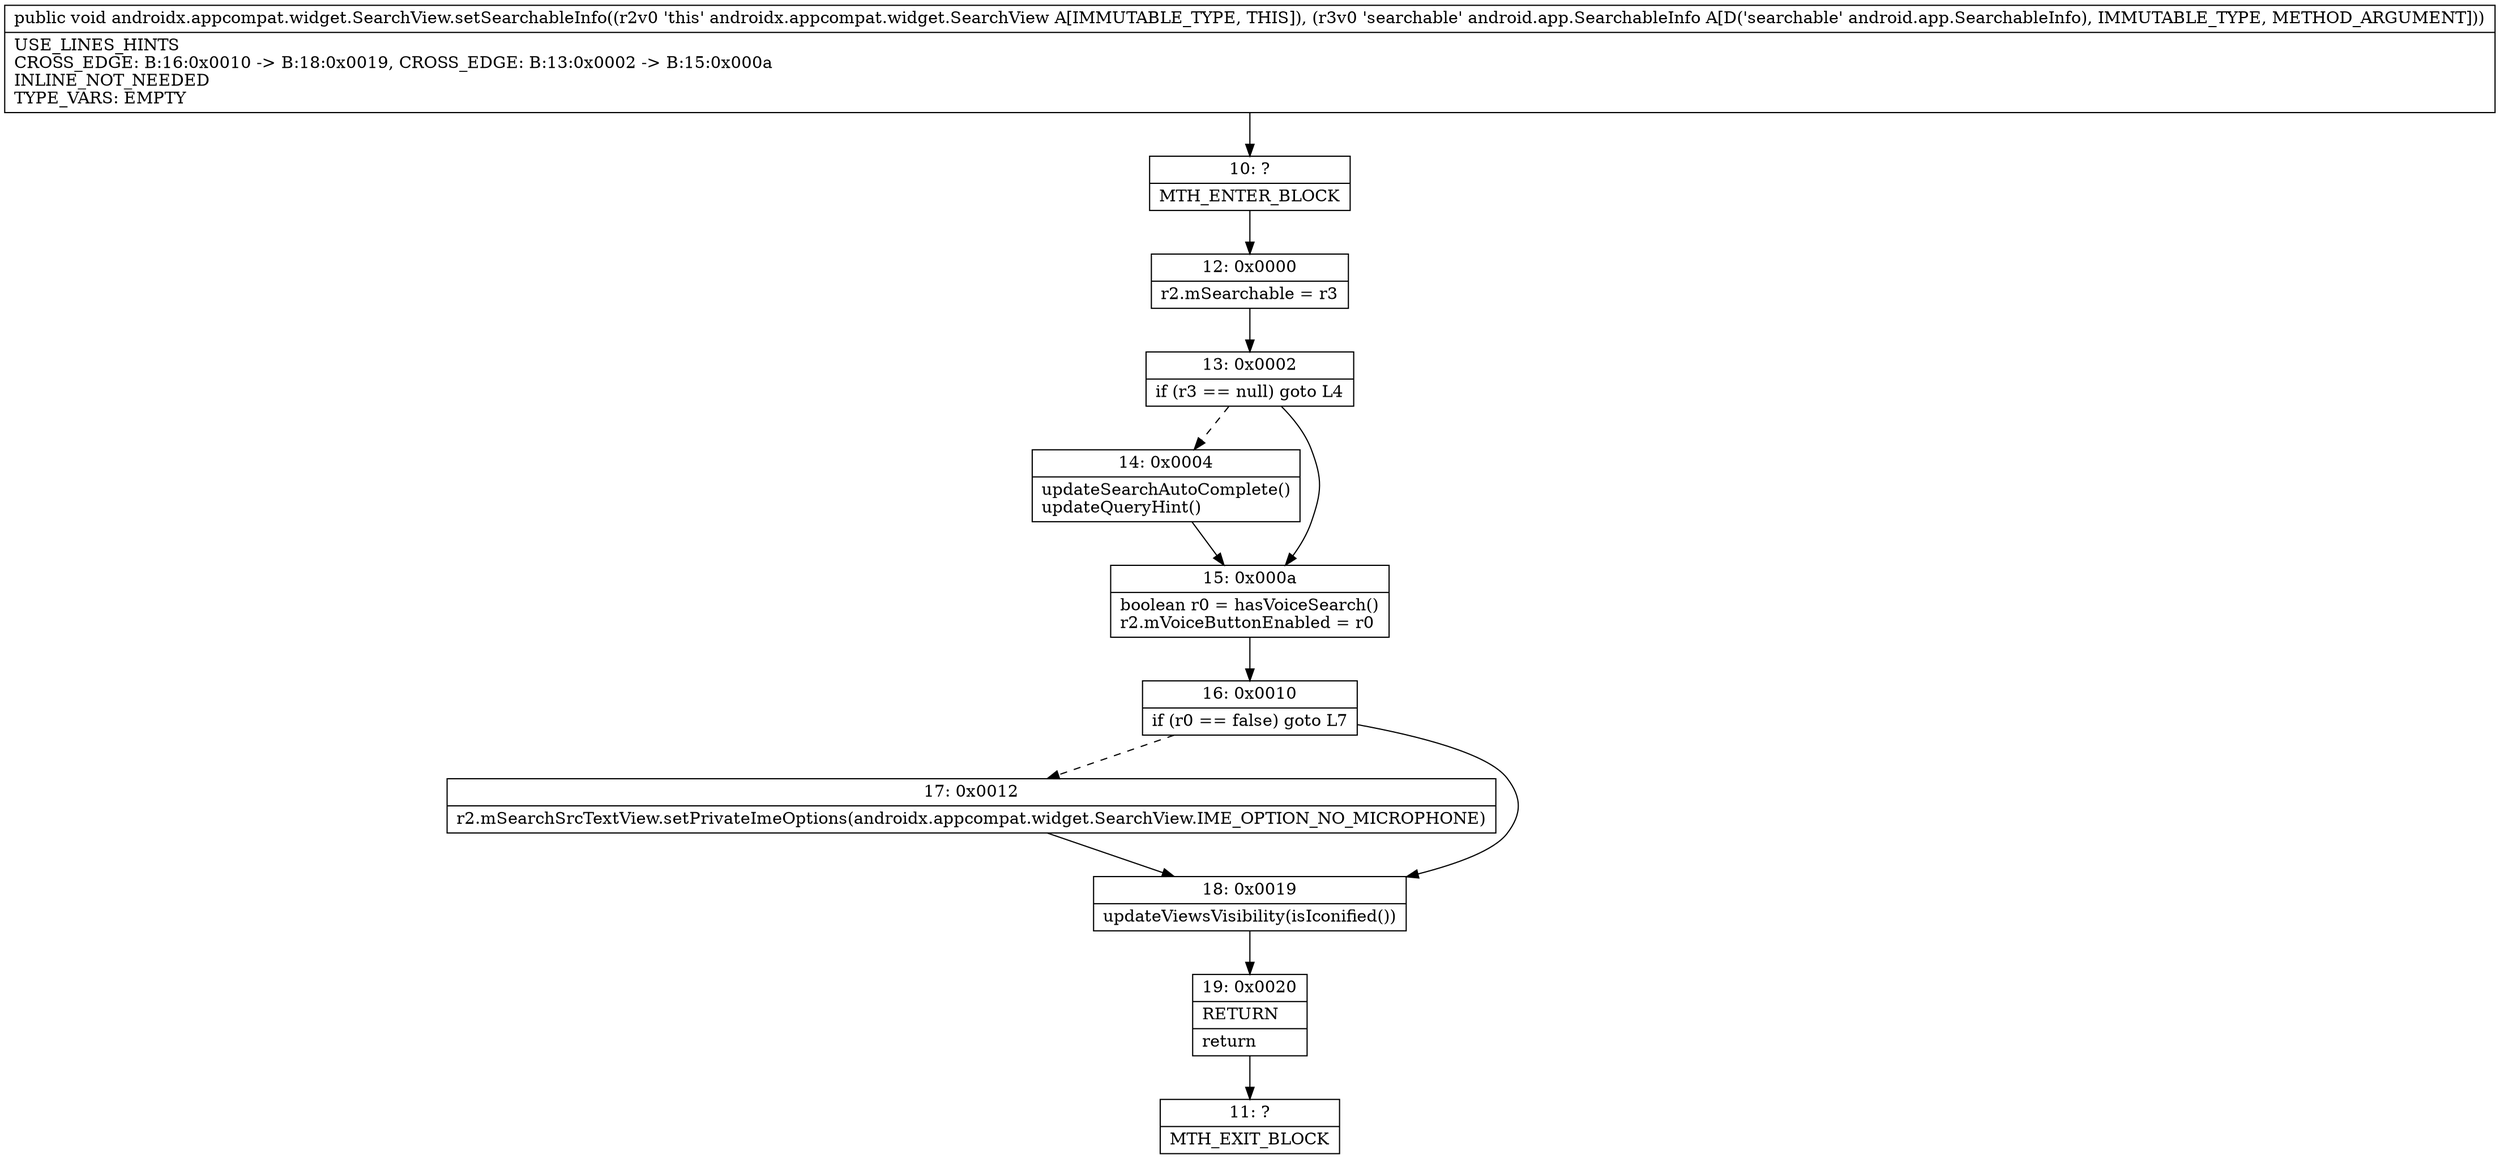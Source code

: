 digraph "CFG forandroidx.appcompat.widget.SearchView.setSearchableInfo(Landroid\/app\/SearchableInfo;)V" {
Node_10 [shape=record,label="{10\:\ ?|MTH_ENTER_BLOCK\l}"];
Node_12 [shape=record,label="{12\:\ 0x0000|r2.mSearchable = r3\l}"];
Node_13 [shape=record,label="{13\:\ 0x0002|if (r3 == null) goto L4\l}"];
Node_14 [shape=record,label="{14\:\ 0x0004|updateSearchAutoComplete()\lupdateQueryHint()\l}"];
Node_15 [shape=record,label="{15\:\ 0x000a|boolean r0 = hasVoiceSearch()\lr2.mVoiceButtonEnabled = r0\l}"];
Node_16 [shape=record,label="{16\:\ 0x0010|if (r0 == false) goto L7\l}"];
Node_17 [shape=record,label="{17\:\ 0x0012|r2.mSearchSrcTextView.setPrivateImeOptions(androidx.appcompat.widget.SearchView.IME_OPTION_NO_MICROPHONE)\l}"];
Node_18 [shape=record,label="{18\:\ 0x0019|updateViewsVisibility(isIconified())\l}"];
Node_19 [shape=record,label="{19\:\ 0x0020|RETURN\l|return\l}"];
Node_11 [shape=record,label="{11\:\ ?|MTH_EXIT_BLOCK\l}"];
MethodNode[shape=record,label="{public void androidx.appcompat.widget.SearchView.setSearchableInfo((r2v0 'this' androidx.appcompat.widget.SearchView A[IMMUTABLE_TYPE, THIS]), (r3v0 'searchable' android.app.SearchableInfo A[D('searchable' android.app.SearchableInfo), IMMUTABLE_TYPE, METHOD_ARGUMENT]))  | USE_LINES_HINTS\lCROSS_EDGE: B:16:0x0010 \-\> B:18:0x0019, CROSS_EDGE: B:13:0x0002 \-\> B:15:0x000a\lINLINE_NOT_NEEDED\lTYPE_VARS: EMPTY\l}"];
MethodNode -> Node_10;Node_10 -> Node_12;
Node_12 -> Node_13;
Node_13 -> Node_14[style=dashed];
Node_13 -> Node_15;
Node_14 -> Node_15;
Node_15 -> Node_16;
Node_16 -> Node_17[style=dashed];
Node_16 -> Node_18;
Node_17 -> Node_18;
Node_18 -> Node_19;
Node_19 -> Node_11;
}

